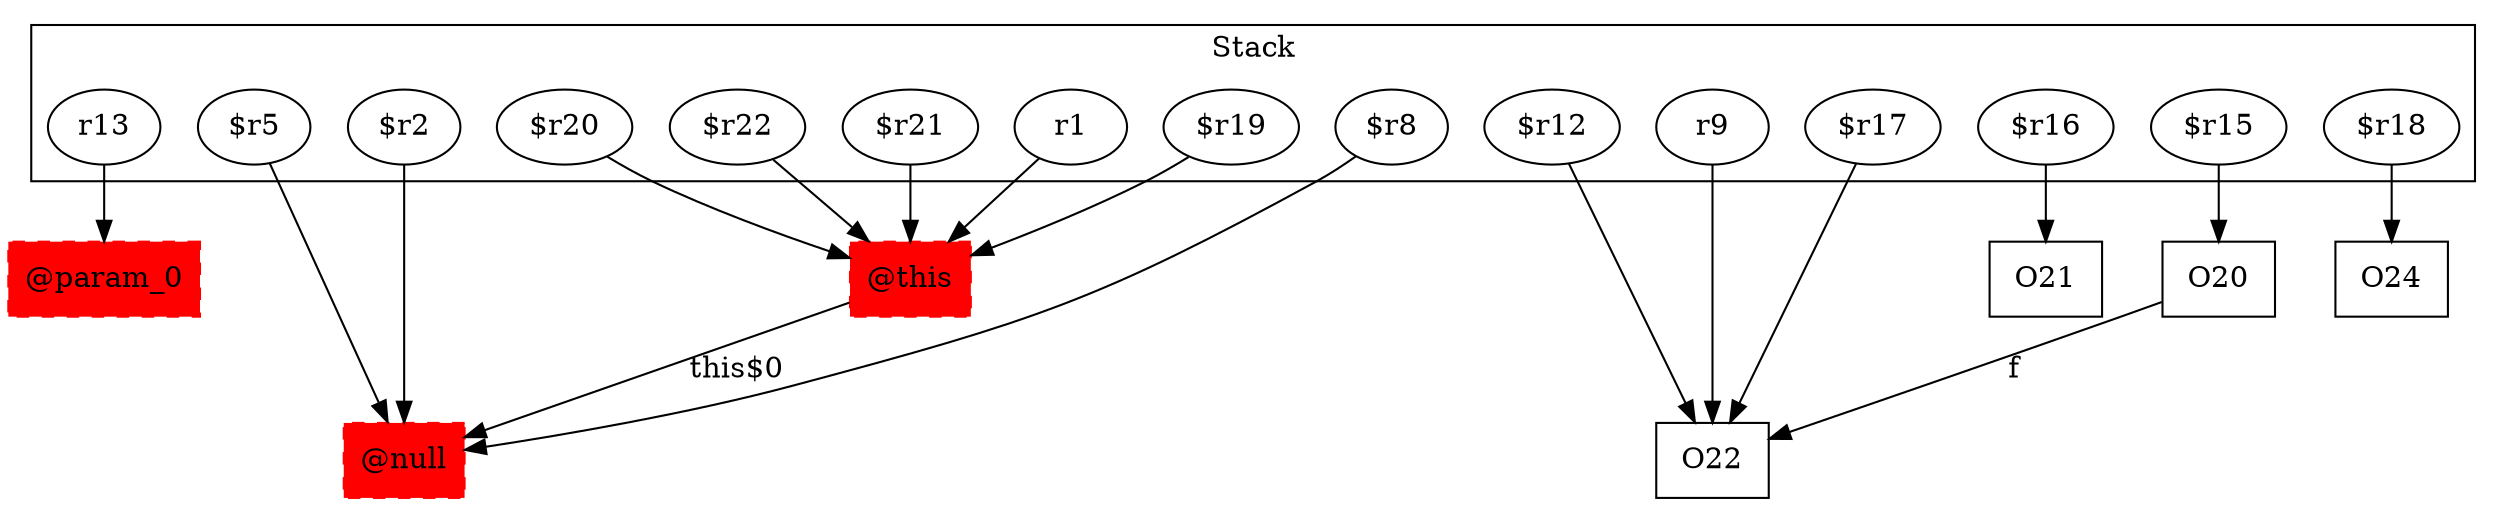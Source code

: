 digraph sample {
  rankDir="LR";
  subgraph cluster_0 {
    label="Stack"
    "$r20"; "r13"; "$r12"; "$r22"; "$r21"; "r9"; "$r8"; "$r5"; "r1"; "$r2"; "$r17"; "$r16"; "$r15"; "$r19"; "$r18"; 
  }
  "$r20" -> { "@this"[shape=box]};
  "r13" -> { "@param_0"[shape=box]};
  "$r12" -> { O22[shape=box]};
  "$r22" -> { "@this"[shape=box]};
  "$r21" -> { "@this"[shape=box]};
  "r9" -> { O22[shape=box]};
  "$r8" -> { "@null"[shape=box]};
  "$r5" -> { "@null"[shape=box]};
  "r1" -> { "@this"[shape=box]};
  "$r2" -> { "@null"[shape=box]};
  "$r17" -> { O22[shape=box]};
  "$r16" -> { O21[shape=box]};
  "$r15" -> { O20[shape=box]};
  "$r19" -> { "@this"[shape=box]};
  "$r18" -> { O24[shape=box]};
  "@null"[shape=box, style="filled,dashed"];
  "@this" -> "@null"[label="this$0", weight="0.2"]
  "@this"[shape=box, style="filled,dashed"];
  O20 -> O22[label="f", weight="0.2"]
  "@param_0"[shape=box, style="filled,dashed"];
  "@null"[color="red"];
  "@this"[color="red"];
  "@param_0"[color="red"];
}
